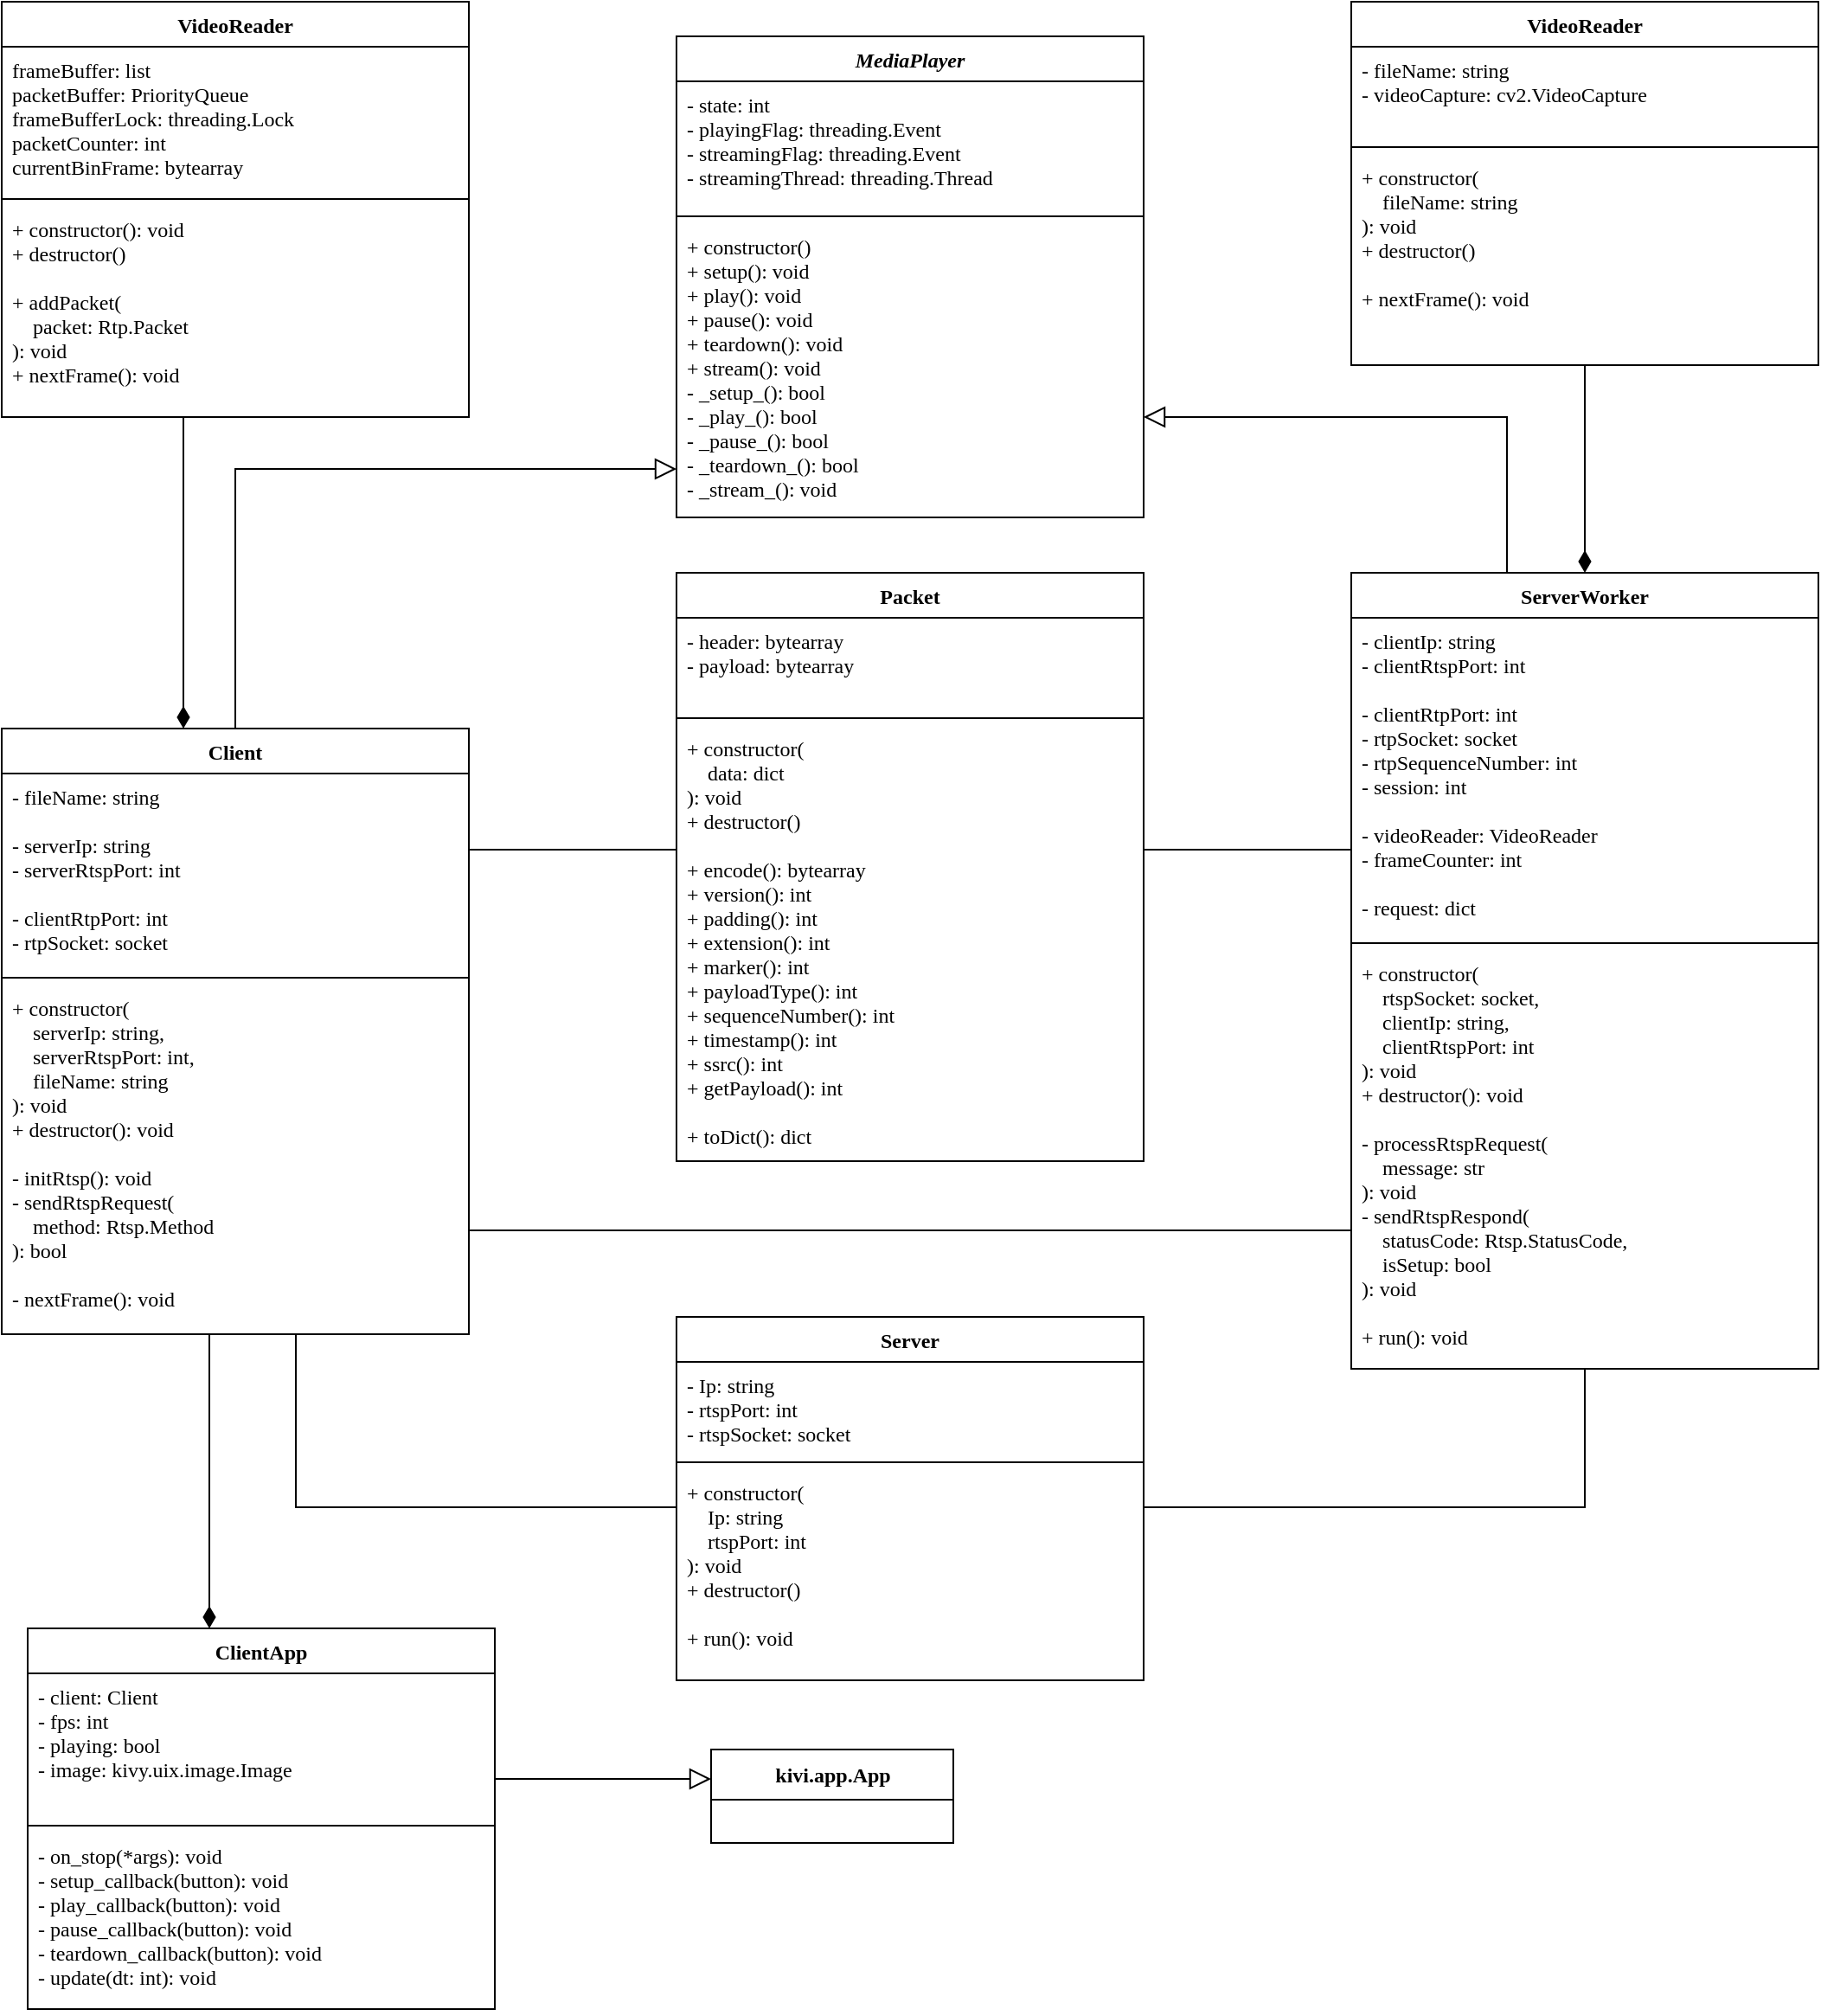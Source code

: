 <mxfile version="15.4.0" type="device"><diagram id="2yPWXsFo19N2vGBnw1h6" name="Page-1"><mxGraphModel dx="634" dy="289" grid="1" gridSize="10" guides="1" tooltips="1" connect="1" arrows="1" fold="1" page="1" pageScale="1" pageWidth="850" pageHeight="1100" math="0" shadow="0"><root><mxCell id="0"/><mxCell id="1" parent="0"/><mxCell id="DpiEJRTfxjxa1fsDNtOS-13" value="MediaPlayer" style="swimlane;fontStyle=3;align=center;verticalAlign=top;childLayout=stackLayout;horizontal=1;startSize=26;horizontalStack=0;resizeParent=1;resizeParentMax=0;resizeLast=0;collapsible=1;marginBottom=0;fontFamily=Lucida Console;" parent="1" vertex="1"><mxGeometry x="440" y="50" width="270" height="278" as="geometry"/></mxCell><mxCell id="DpiEJRTfxjxa1fsDNtOS-14" value="- state: int&#10;- playingFlag: threading.Event&#10;- streamingFlag: threading.Event&#10;- streamingThread: threading.Thread" style="text;strokeColor=none;fillColor=none;align=left;verticalAlign=top;spacingLeft=4;spacingRight=4;overflow=hidden;rotatable=0;points=[[0,0.5],[1,0.5]];portConstraint=eastwest;fontFamily=Lucida Console;" parent="DpiEJRTfxjxa1fsDNtOS-13" vertex="1"><mxGeometry y="26" width="270" height="74" as="geometry"/></mxCell><mxCell id="DpiEJRTfxjxa1fsDNtOS-15" value="" style="line;strokeWidth=1;fillColor=none;align=left;verticalAlign=middle;spacingTop=-1;spacingLeft=3;spacingRight=3;rotatable=0;labelPosition=right;points=[];portConstraint=eastwest;fontFamily=Lucida Console;" parent="DpiEJRTfxjxa1fsDNtOS-13" vertex="1"><mxGeometry y="100" width="270" height="8" as="geometry"/></mxCell><mxCell id="DpiEJRTfxjxa1fsDNtOS-16" value="+ constructor()&#10;+ setup(): void&#10;+ play(): void&#10;+ pause(): void&#10;+ teardown(): void&#10;+ stream(): void&#10;- _setup_(): bool&#10;- _play_(): bool&#10;- _pause_(): bool&#10;- _teardown_(): bool&#10;- _stream_(): void&#10;&#10;" style="text;strokeColor=none;fillColor=none;align=left;verticalAlign=top;spacingLeft=4;spacingRight=4;overflow=hidden;rotatable=0;points=[[0,0.5],[1,0.5]];portConstraint=eastwest;fontFamily=Lucida Console;fontStyle=0" parent="DpiEJRTfxjxa1fsDNtOS-13" vertex="1"><mxGeometry y="108" width="270" height="170" as="geometry"/></mxCell><mxCell id="DpiEJRTfxjxa1fsDNtOS-30" style="edgeStyle=orthogonalEdgeStyle;rounded=0;orthogonalLoop=1;jettySize=auto;html=1;fontFamily=Lucida Console;endArrow=block;endFill=0;jumpSize=6;endSize=10;" parent="1" source="DpiEJRTfxjxa1fsDNtOS-18" target="DpiEJRTfxjxa1fsDNtOS-16" edge="1"><mxGeometry relative="1" as="geometry"><Array as="points"><mxPoint x="185" y="300"/></Array></mxGeometry></mxCell><mxCell id="DpiEJRTfxjxa1fsDNtOS-18" value="Client" style="swimlane;fontStyle=1;align=center;verticalAlign=top;childLayout=stackLayout;horizontal=1;startSize=26;horizontalStack=0;resizeParent=1;resizeParentMax=0;resizeLast=0;collapsible=1;marginBottom=0;fontFamily=Lucida Console;" parent="1" vertex="1"><mxGeometry x="50" y="450" width="270" height="350" as="geometry"/></mxCell><mxCell id="DpiEJRTfxjxa1fsDNtOS-19" value="- fileName: string&#10;&#10;- serverIp: string&#10;- serverRtspPort: int&#10;&#10;- clientRtpPort: int&#10;- rtpSocket: socket&#10;&#10;- videoAssembler: VideoAssembler" style="text;strokeColor=none;fillColor=none;align=left;verticalAlign=top;spacingLeft=4;spacingRight=4;overflow=hidden;rotatable=0;points=[[0,0.5],[1,0.5]];portConstraint=eastwest;fontFamily=Lucida Console;" parent="DpiEJRTfxjxa1fsDNtOS-18" vertex="1"><mxGeometry y="26" width="270" height="114" as="geometry"/></mxCell><mxCell id="DpiEJRTfxjxa1fsDNtOS-20" value="" style="line;strokeWidth=1;fillColor=none;align=left;verticalAlign=middle;spacingTop=-1;spacingLeft=3;spacingRight=3;rotatable=0;labelPosition=right;points=[];portConstraint=eastwest;fontFamily=Lucida Console;" parent="DpiEJRTfxjxa1fsDNtOS-18" vertex="1"><mxGeometry y="140" width="270" height="8" as="geometry"/></mxCell><mxCell id="DpiEJRTfxjxa1fsDNtOS-21" value="+ constructor(&#10;    serverIp: string, &#10;    serverRtspPort: int, &#10;    fileName: string&#10;): void&#10;+ destructor(): void&#10;&#10;- initRtsp(): void&#10;- sendRtspRequest(&#10;    method: Rtsp.Method&#10;): bool&#10;&#10;- nextFrame(): void" style="text;strokeColor=none;fillColor=none;align=left;verticalAlign=top;spacingLeft=4;spacingRight=4;overflow=hidden;rotatable=0;points=[[0,0.5],[1,0.5]];portConstraint=eastwest;fontFamily=Lucida Console;" parent="DpiEJRTfxjxa1fsDNtOS-18" vertex="1"><mxGeometry y="148" width="270" height="202" as="geometry"/></mxCell><mxCell id="DpiEJRTfxjxa1fsDNtOS-31" style="edgeStyle=orthogonalEdgeStyle;rounded=0;orthogonalLoop=1;jettySize=auto;html=1;fontFamily=Lucida Console;endArrow=block;endFill=0;jumpSize=6;endSize=10;" parent="1" source="DpiEJRTfxjxa1fsDNtOS-26" target="DpiEJRTfxjxa1fsDNtOS-16" edge="1"><mxGeometry relative="1" as="geometry"><Array as="points"><mxPoint x="920" y="270"/></Array></mxGeometry></mxCell><mxCell id="DpiEJRTfxjxa1fsDNtOS-61" style="edgeStyle=orthogonalEdgeStyle;rounded=0;jumpSize=6;orthogonalLoop=1;jettySize=auto;html=1;fontFamily=Lucida Console;endArrow=diamondThin;endFill=1;endSize=10;" parent="1" source="DpiEJRTfxjxa1fsDNtOS-55" target="DpiEJRTfxjxa1fsDNtOS-26" edge="1"><mxGeometry relative="1" as="geometry"><Array as="points"><mxPoint x="965" y="260"/><mxPoint x="965" y="260"/></Array></mxGeometry></mxCell><mxCell id="DpiEJRTfxjxa1fsDNtOS-26" value="ServerWorker" style="swimlane;fontStyle=1;align=center;verticalAlign=top;childLayout=stackLayout;horizontal=1;startSize=26;horizontalStack=0;resizeParent=1;resizeParentMax=0;resizeLast=0;collapsible=1;marginBottom=0;fontFamily=Lucida Console;" parent="1" vertex="1"><mxGeometry x="830" y="360" width="270" height="460" as="geometry"/></mxCell><mxCell id="DpiEJRTfxjxa1fsDNtOS-27" value="- clientIp: string&#10;- clientRtspPort: int&#10;&#10;- clientRtpPort: int&#10;- rtpSocket: socket&#10;- rtpSequenceNumber: int&#10;- session: int&#10;&#10;- videoReader: VideoReader&#10;- frameCounter: int&#10;&#10;- request: dict" style="text;strokeColor=none;fillColor=none;align=left;verticalAlign=top;spacingLeft=4;spacingRight=4;overflow=hidden;rotatable=0;points=[[0,0.5],[1,0.5]];portConstraint=eastwest;fontFamily=Lucida Console;" parent="DpiEJRTfxjxa1fsDNtOS-26" vertex="1"><mxGeometry y="26" width="270" height="184" as="geometry"/></mxCell><mxCell id="DpiEJRTfxjxa1fsDNtOS-28" value="" style="line;strokeWidth=1;fillColor=none;align=left;verticalAlign=middle;spacingTop=-1;spacingLeft=3;spacingRight=3;rotatable=0;labelPosition=right;points=[];portConstraint=eastwest;fontFamily=Lucida Console;" parent="DpiEJRTfxjxa1fsDNtOS-26" vertex="1"><mxGeometry y="210" width="270" height="8" as="geometry"/></mxCell><mxCell id="DpiEJRTfxjxa1fsDNtOS-29" value="+ constructor(&#10;    rtspSocket: socket,&#10;    clientIp: string, &#10;    clientRtspPort: int&#10;): void&#10;+ destructor(): void&#10;&#10;- processRtspRequest(&#10;    message: str&#10;): void&#10;- sendRtspRespond(&#10;    statusCode: Rtsp.StatusCode,&#10;    isSetup: bool&#10;): void&#10;&#10;+ run(): void" style="text;strokeColor=none;fillColor=none;align=left;verticalAlign=top;spacingLeft=4;spacingRight=4;overflow=hidden;rotatable=0;points=[[0,0.5],[1,0.5]];portConstraint=eastwest;fontFamily=Lucida Console;" parent="DpiEJRTfxjxa1fsDNtOS-26" vertex="1"><mxGeometry y="218" width="270" height="242" as="geometry"/></mxCell><mxCell id="DpiEJRTfxjxa1fsDNtOS-40" style="edgeStyle=orthogonalEdgeStyle;rounded=0;jumpSize=6;orthogonalLoop=1;jettySize=auto;html=1;fontFamily=Lucida Console;endArrow=block;endFill=0;endSize=10;" parent="1" source="DpiEJRTfxjxa1fsDNtOS-33" target="DpiEJRTfxjxa1fsDNtOS-37" edge="1"><mxGeometry relative="1" as="geometry"><Array as="points"><mxPoint x="370" y="1057"/><mxPoint x="370" y="1057"/></Array></mxGeometry></mxCell><mxCell id="DpiEJRTfxjxa1fsDNtOS-33" value="ClientApp" style="swimlane;fontStyle=1;align=center;verticalAlign=top;childLayout=stackLayout;horizontal=1;startSize=26;horizontalStack=0;resizeParent=1;resizeParentMax=0;resizeLast=0;collapsible=1;marginBottom=0;fontFamily=Lucida Console;" parent="1" vertex="1"><mxGeometry x="65" y="970" width="270" height="220" as="geometry"/></mxCell><mxCell id="DpiEJRTfxjxa1fsDNtOS-34" value="- client: Client&#10;- fps: int&#10;- playing: bool&#10;- image: kivy.uix.image.Image&#10;" style="text;strokeColor=none;fillColor=none;align=left;verticalAlign=top;spacingLeft=4;spacingRight=4;overflow=hidden;rotatable=0;points=[[0,0.5],[1,0.5]];portConstraint=eastwest;fontFamily=Lucida Console;" parent="DpiEJRTfxjxa1fsDNtOS-33" vertex="1"><mxGeometry y="26" width="270" height="84" as="geometry"/></mxCell><mxCell id="DpiEJRTfxjxa1fsDNtOS-35" value="" style="line;strokeWidth=1;fillColor=none;align=left;verticalAlign=middle;spacingTop=-1;spacingLeft=3;spacingRight=3;rotatable=0;labelPosition=right;points=[];portConstraint=eastwest;fontFamily=Lucida Console;" parent="DpiEJRTfxjxa1fsDNtOS-33" vertex="1"><mxGeometry y="110" width="270" height="8" as="geometry"/></mxCell><mxCell id="DpiEJRTfxjxa1fsDNtOS-36" value="- on_stop(*args): void&#10;- setup_callback(button): void&#10;- play_callback(button): void&#10;- pause_callback(button): void&#10;- teardown_callback(button): void&#10;- update(dt: int): void" style="text;strokeColor=none;fillColor=none;align=left;verticalAlign=top;spacingLeft=4;spacingRight=4;overflow=hidden;rotatable=0;points=[[0,0.5],[1,0.5]];portConstraint=eastwest;fontFamily=Lucida Console;" parent="DpiEJRTfxjxa1fsDNtOS-33" vertex="1"><mxGeometry y="118" width="270" height="102" as="geometry"/></mxCell><mxCell id="DpiEJRTfxjxa1fsDNtOS-37" value="kivi.app.App" style="swimlane;fontStyle=1;align=center;verticalAlign=middle;childLayout=stackLayout;horizontal=1;startSize=29;horizontalStack=0;resizeParent=1;resizeParentMax=0;resizeLast=0;collapsible=0;marginBottom=0;html=1;fontFamily=Lucida Console;" parent="1" vertex="1"><mxGeometry x="460" y="1040" width="140" height="54" as="geometry"/></mxCell><mxCell id="DpiEJRTfxjxa1fsDNtOS-47" style="edgeStyle=orthogonalEdgeStyle;rounded=0;jumpSize=6;orthogonalLoop=1;jettySize=auto;html=1;fontFamily=Lucida Console;endArrow=none;endFill=0;endSize=10;" parent="1" source="DpiEJRTfxjxa1fsDNtOS-43" target="DpiEJRTfxjxa1fsDNtOS-21" edge="1"><mxGeometry relative="1" as="geometry"><Array as="points"><mxPoint x="220" y="900"/></Array></mxGeometry></mxCell><mxCell id="DpiEJRTfxjxa1fsDNtOS-48" style="edgeStyle=orthogonalEdgeStyle;rounded=0;jumpSize=6;orthogonalLoop=1;jettySize=auto;html=1;fontFamily=Lucida Console;endArrow=none;endFill=0;endSize=10;" parent="1" source="DpiEJRTfxjxa1fsDNtOS-43" target="DpiEJRTfxjxa1fsDNtOS-29" edge="1"><mxGeometry relative="1" as="geometry"><Array as="points"><mxPoint x="965" y="900"/></Array></mxGeometry></mxCell><mxCell id="DpiEJRTfxjxa1fsDNtOS-43" value="Server" style="swimlane;fontStyle=1;align=center;verticalAlign=top;childLayout=stackLayout;horizontal=1;startSize=26;horizontalStack=0;resizeParent=1;resizeParentMax=0;resizeLast=0;collapsible=1;marginBottom=0;fontFamily=Lucida Console;" parent="1" vertex="1"><mxGeometry x="440" y="790" width="270" height="210" as="geometry"/></mxCell><mxCell id="DpiEJRTfxjxa1fsDNtOS-44" value="- Ip: string&#10;- rtspPort: int&#10;- rtspSocket: socket" style="text;strokeColor=none;fillColor=none;align=left;verticalAlign=top;spacingLeft=4;spacingRight=4;overflow=hidden;rotatable=0;points=[[0,0.5],[1,0.5]];portConstraint=eastwest;fontFamily=Lucida Console;" parent="DpiEJRTfxjxa1fsDNtOS-43" vertex="1"><mxGeometry y="26" width="270" height="54" as="geometry"/></mxCell><mxCell id="DpiEJRTfxjxa1fsDNtOS-45" value="" style="line;strokeWidth=1;fillColor=none;align=left;verticalAlign=middle;spacingTop=-1;spacingLeft=3;spacingRight=3;rotatable=0;labelPosition=right;points=[];portConstraint=eastwest;fontFamily=Lucida Console;" parent="DpiEJRTfxjxa1fsDNtOS-43" vertex="1"><mxGeometry y="80" width="270" height="8" as="geometry"/></mxCell><mxCell id="DpiEJRTfxjxa1fsDNtOS-46" value="+ constructor(&#10;    Ip: string&#10;    rtspPort: int&#10;): void&#10;+ destructor()&#10;&#10;+ run(): void" style="text;strokeColor=none;fillColor=none;align=left;verticalAlign=top;spacingLeft=4;spacingRight=4;overflow=hidden;rotatable=0;points=[[0,0.5],[1,0.5]];portConstraint=eastwest;fontFamily=Lucida Console;" parent="DpiEJRTfxjxa1fsDNtOS-43" vertex="1"><mxGeometry y="88" width="270" height="122" as="geometry"/></mxCell><mxCell id="DpiEJRTfxjxa1fsDNtOS-49" value="Packet" style="swimlane;fontStyle=1;align=center;verticalAlign=top;childLayout=stackLayout;horizontal=1;startSize=26;horizontalStack=0;resizeParent=1;resizeParentMax=0;resizeLast=0;collapsible=1;marginBottom=0;fontFamily=Lucida Console;" parent="1" vertex="1"><mxGeometry x="440" y="360" width="270" height="340" as="geometry"/></mxCell><mxCell id="DpiEJRTfxjxa1fsDNtOS-50" value="- header: bytearray&#10;- payload: bytearray" style="text;strokeColor=none;fillColor=none;align=left;verticalAlign=top;spacingLeft=4;spacingRight=4;overflow=hidden;rotatable=0;points=[[0,0.5],[1,0.5]];portConstraint=eastwest;fontFamily=Lucida Console;" parent="DpiEJRTfxjxa1fsDNtOS-49" vertex="1"><mxGeometry y="26" width="270" height="54" as="geometry"/></mxCell><mxCell id="DpiEJRTfxjxa1fsDNtOS-51" value="" style="line;strokeWidth=1;fillColor=none;align=left;verticalAlign=middle;spacingTop=-1;spacingLeft=3;spacingRight=3;rotatable=0;labelPosition=right;points=[];portConstraint=eastwest;fontFamily=Lucida Console;" parent="DpiEJRTfxjxa1fsDNtOS-49" vertex="1"><mxGeometry y="80" width="270" height="8" as="geometry"/></mxCell><mxCell id="DpiEJRTfxjxa1fsDNtOS-52" value="+ constructor(&#10;    data: dict&#10;): void&#10;+ destructor()&#10;&#10;+ encode(): bytearray&#10;+ version(): int&#10;+ padding(): int&#10;+ extension(): int&#10;+ marker(): int&#10;+ payloadType(): int&#10;+ sequenceNumber(): int&#10;+ timestamp(): int&#10;+ ssrc(): int&#10;+ getPayload(): int&#10;&#10;+ toDict(): dict" style="text;strokeColor=none;fillColor=none;align=left;verticalAlign=top;spacingLeft=4;spacingRight=4;overflow=hidden;rotatable=0;points=[[0,0.5],[1,0.5]];portConstraint=eastwest;fontFamily=Lucida Console;" parent="DpiEJRTfxjxa1fsDNtOS-49" vertex="1"><mxGeometry y="88" width="270" height="252" as="geometry"/></mxCell><mxCell id="DpiEJRTfxjxa1fsDNtOS-53" style="edgeStyle=orthogonalEdgeStyle;rounded=0;jumpSize=6;orthogonalLoop=1;jettySize=auto;html=1;fontFamily=Lucida Console;endArrow=none;endFill=0;endSize=10;" parent="1" source="DpiEJRTfxjxa1fsDNtOS-52" target="DpiEJRTfxjxa1fsDNtOS-18" edge="1"><mxGeometry relative="1" as="geometry"><Array as="points"><mxPoint x="390" y="520"/><mxPoint x="390" y="520"/></Array></mxGeometry></mxCell><mxCell id="DpiEJRTfxjxa1fsDNtOS-54" style="edgeStyle=orthogonalEdgeStyle;rounded=0;jumpSize=6;orthogonalLoop=1;jettySize=auto;html=1;fontFamily=Lucida Console;endArrow=none;endFill=0;endSize=10;" parent="1" source="DpiEJRTfxjxa1fsDNtOS-52" target="DpiEJRTfxjxa1fsDNtOS-26" edge="1"><mxGeometry relative="1" as="geometry"><Array as="points"><mxPoint x="820" y="520"/><mxPoint x="820" y="520"/></Array></mxGeometry></mxCell><mxCell id="DpiEJRTfxjxa1fsDNtOS-55" value="VideoReader" style="swimlane;fontStyle=1;align=center;verticalAlign=top;childLayout=stackLayout;horizontal=1;startSize=26;horizontalStack=0;resizeParent=1;resizeParentMax=0;resizeLast=0;collapsible=1;marginBottom=0;fontFamily=Lucida Console;" parent="1" vertex="1"><mxGeometry x="830" y="30" width="270" height="210" as="geometry"/></mxCell><mxCell id="DpiEJRTfxjxa1fsDNtOS-56" value="- fileName: string&#10;- videoCapture: cv2.VideoCapture" style="text;strokeColor=none;fillColor=none;align=left;verticalAlign=top;spacingLeft=4;spacingRight=4;overflow=hidden;rotatable=0;points=[[0,0.5],[1,0.5]];portConstraint=eastwest;fontFamily=Lucida Console;" parent="DpiEJRTfxjxa1fsDNtOS-55" vertex="1"><mxGeometry y="26" width="270" height="54" as="geometry"/></mxCell><mxCell id="DpiEJRTfxjxa1fsDNtOS-57" value="" style="line;strokeWidth=1;fillColor=none;align=left;verticalAlign=middle;spacingTop=-1;spacingLeft=3;spacingRight=3;rotatable=0;labelPosition=right;points=[];portConstraint=eastwest;fontFamily=Lucida Console;" parent="DpiEJRTfxjxa1fsDNtOS-55" vertex="1"><mxGeometry y="80" width="270" height="8" as="geometry"/></mxCell><mxCell id="DpiEJRTfxjxa1fsDNtOS-58" value="+ constructor(&#10;    fileName: string&#10;): void&#10;+ destructor()&#10;&#10;+ nextFrame(): void" style="text;strokeColor=none;fillColor=none;align=left;verticalAlign=top;spacingLeft=4;spacingRight=4;overflow=hidden;rotatable=0;points=[[0,0.5],[1,0.5]];portConstraint=eastwest;fontFamily=Lucida Console;" parent="DpiEJRTfxjxa1fsDNtOS-55" vertex="1"><mxGeometry y="88" width="270" height="122" as="geometry"/></mxCell><mxCell id="DpiEJRTfxjxa1fsDNtOS-59" style="edgeStyle=orthogonalEdgeStyle;rounded=0;jumpSize=6;orthogonalLoop=1;jettySize=auto;html=1;fontFamily=Lucida Console;endArrow=diamondThin;endFill=1;endSize=10;" parent="1" source="DpiEJRTfxjxa1fsDNtOS-21" target="DpiEJRTfxjxa1fsDNtOS-33" edge="1"><mxGeometry relative="1" as="geometry"><Array as="points"><mxPoint x="170" y="860"/><mxPoint x="170" y="860"/></Array></mxGeometry></mxCell><mxCell id="DpiEJRTfxjxa1fsDNtOS-66" style="edgeStyle=orthogonalEdgeStyle;rounded=0;jumpSize=6;orthogonalLoop=1;jettySize=auto;html=1;fontFamily=Lucida Console;endArrow=diamondThin;endFill=1;endSize=10;" parent="1" source="DpiEJRTfxjxa1fsDNtOS-62" target="DpiEJRTfxjxa1fsDNtOS-18" edge="1"><mxGeometry relative="1" as="geometry"><Array as="points"><mxPoint x="155" y="400"/><mxPoint x="155" y="400"/></Array></mxGeometry></mxCell><mxCell id="DpiEJRTfxjxa1fsDNtOS-62" value="VideoReader" style="swimlane;fontStyle=1;align=center;verticalAlign=top;childLayout=stackLayout;horizontal=1;startSize=26;horizontalStack=0;resizeParent=1;resizeParentMax=0;resizeLast=0;collapsible=1;marginBottom=0;fontFamily=Lucida Console;" parent="1" vertex="1"><mxGeometry x="50" y="30" width="270" height="240" as="geometry"/></mxCell><mxCell id="DpiEJRTfxjxa1fsDNtOS-63" value="frameBuffer: list&#10;packetBuffer: PriorityQueue&#10;frameBufferLock: threading.Lock&#10;packetCounter: int&#10;currentBinFrame: bytearray" style="text;strokeColor=none;fillColor=none;align=left;verticalAlign=top;spacingLeft=4;spacingRight=4;overflow=hidden;rotatable=0;points=[[0,0.5],[1,0.5]];portConstraint=eastwest;fontFamily=Lucida Console;" parent="DpiEJRTfxjxa1fsDNtOS-62" vertex="1"><mxGeometry y="26" width="270" height="84" as="geometry"/></mxCell><mxCell id="DpiEJRTfxjxa1fsDNtOS-64" value="" style="line;strokeWidth=1;fillColor=none;align=left;verticalAlign=middle;spacingTop=-1;spacingLeft=3;spacingRight=3;rotatable=0;labelPosition=right;points=[];portConstraint=eastwest;fontFamily=Lucida Console;" parent="DpiEJRTfxjxa1fsDNtOS-62" vertex="1"><mxGeometry y="110" width="270" height="8" as="geometry"/></mxCell><mxCell id="DpiEJRTfxjxa1fsDNtOS-65" value="+ constructor(): void&#10;+ destructor()&#10;&#10;+ addPacket(&#10;    packet: Rtp.Packet&#10;): void&#10;+ nextFrame(): void" style="text;strokeColor=none;fillColor=none;align=left;verticalAlign=top;spacingLeft=4;spacingRight=4;overflow=hidden;rotatable=0;points=[[0,0.5],[1,0.5]];portConstraint=eastwest;fontFamily=Lucida Console;" parent="DpiEJRTfxjxa1fsDNtOS-62" vertex="1"><mxGeometry y="118" width="270" height="122" as="geometry"/></mxCell><mxCell id="HXE_fGrNxg2yAZqIrkr--1" style="edgeStyle=orthogonalEdgeStyle;rounded=0;orthogonalLoop=1;jettySize=auto;html=1;endArrow=none;endFill=0;" parent="1" source="DpiEJRTfxjxa1fsDNtOS-21" target="DpiEJRTfxjxa1fsDNtOS-29" edge="1"><mxGeometry relative="1" as="geometry"><Array as="points"><mxPoint x="580" y="740"/><mxPoint x="580" y="740"/></Array></mxGeometry></mxCell></root></mxGraphModel></diagram></mxfile>